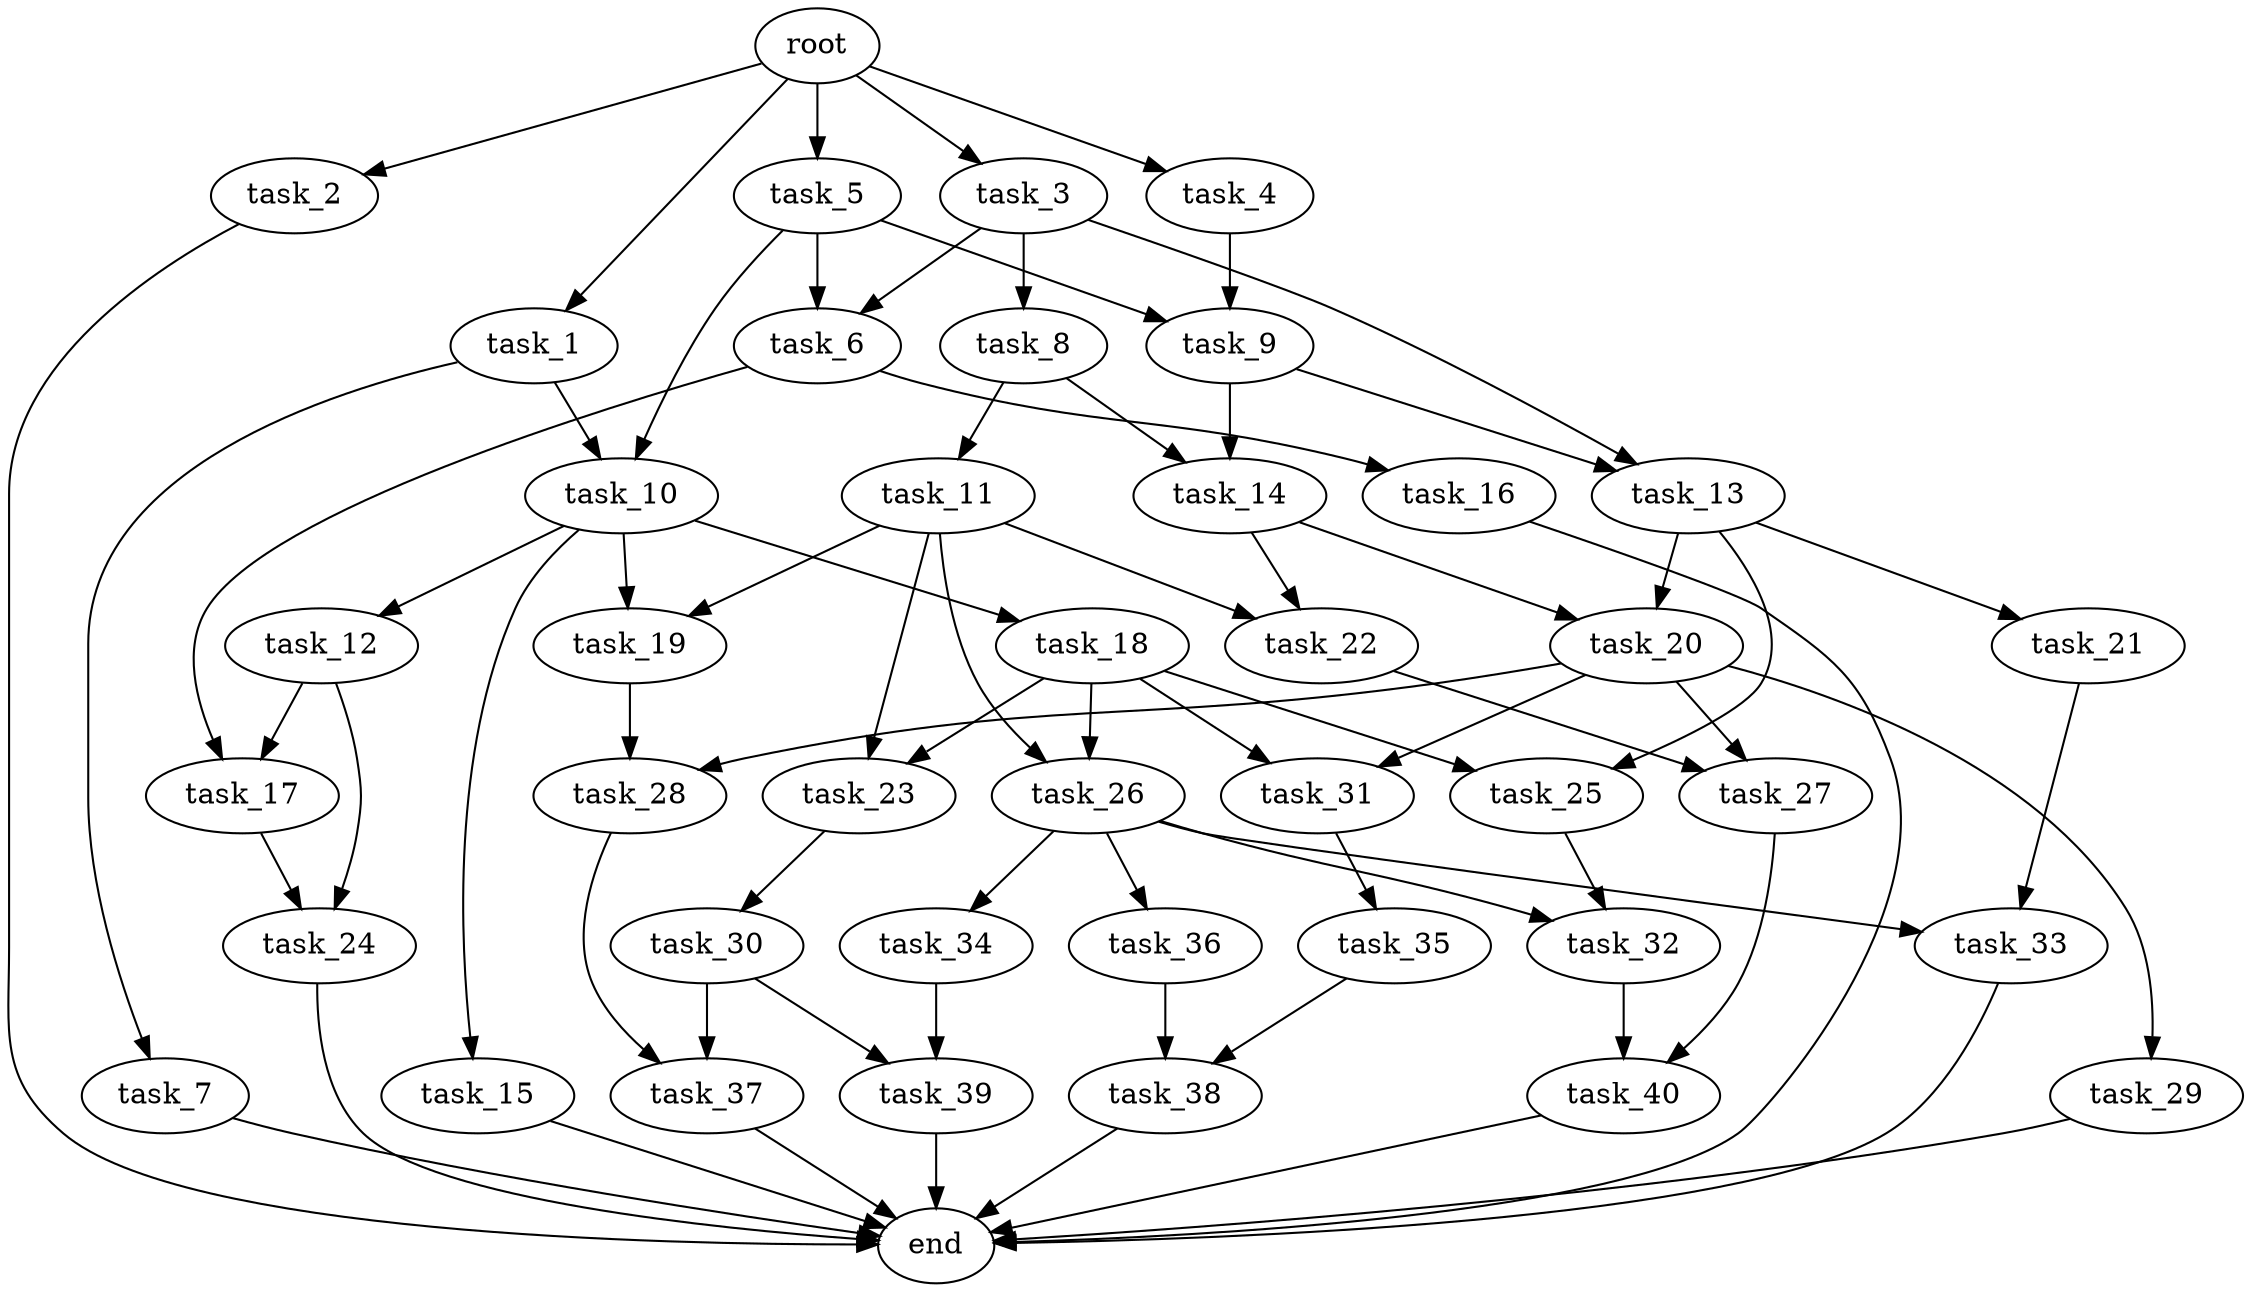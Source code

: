 digraph G {
  root [size="0.000000e+00"];
  task_1 [size="9.597667e+10"];
  task_2 [size="6.378421e+10"];
  task_3 [size="2.818408e+10"];
  task_4 [size="8.702293e+10"];
  task_5 [size="7.489594e+10"];
  task_6 [size="7.750933e+10"];
  task_7 [size="1.188401e+10"];
  task_8 [size="4.354009e+10"];
  task_9 [size="1.293882e+10"];
  task_10 [size="2.962647e+10"];
  task_11 [size="1.803746e+10"];
  task_12 [size="6.105540e+10"];
  task_13 [size="7.148875e+10"];
  task_14 [size="4.361751e+10"];
  task_15 [size="1.449161e+10"];
  task_16 [size="7.519621e+09"];
  task_17 [size="1.831034e+10"];
  task_18 [size="3.057077e+10"];
  task_19 [size="6.405745e+09"];
  task_20 [size="2.843937e+10"];
  task_21 [size="6.117731e+10"];
  task_22 [size="5.319443e+10"];
  task_23 [size="7.958581e+10"];
  task_24 [size="1.128566e+10"];
  task_25 [size="7.327656e+10"];
  task_26 [size="9.376671e+10"];
  task_27 [size="9.170449e+10"];
  task_28 [size="5.683951e+10"];
  task_29 [size="8.618861e+10"];
  task_30 [size="8.658545e+10"];
  task_31 [size="9.013860e+09"];
  task_32 [size="8.627146e+10"];
  task_33 [size="4.465689e+10"];
  task_34 [size="8.253998e+10"];
  task_35 [size="4.063106e+10"];
  task_36 [size="6.094494e+10"];
  task_37 [size="9.767666e+10"];
  task_38 [size="2.777573e+10"];
  task_39 [size="6.906856e+10"];
  task_40 [size="9.662542e+09"];
  end [size="0.000000e+00"];

  root -> task_1 [size="1.000000e-12"];
  root -> task_2 [size="1.000000e-12"];
  root -> task_3 [size="1.000000e-12"];
  root -> task_4 [size="1.000000e-12"];
  root -> task_5 [size="1.000000e-12"];
  task_1 -> task_7 [size="1.188401e+08"];
  task_1 -> task_10 [size="1.481323e+08"];
  task_2 -> end [size="1.000000e-12"];
  task_3 -> task_6 [size="3.875466e+08"];
  task_3 -> task_8 [size="4.354009e+08"];
  task_3 -> task_13 [size="3.574438e+08"];
  task_4 -> task_9 [size="6.469412e+07"];
  task_5 -> task_6 [size="3.875466e+08"];
  task_5 -> task_9 [size="6.469412e+07"];
  task_5 -> task_10 [size="1.481323e+08"];
  task_6 -> task_16 [size="7.519621e+07"];
  task_6 -> task_17 [size="9.155171e+07"];
  task_7 -> end [size="1.000000e-12"];
  task_8 -> task_11 [size="1.803746e+08"];
  task_8 -> task_14 [size="2.180876e+08"];
  task_9 -> task_13 [size="3.574438e+08"];
  task_9 -> task_14 [size="2.180876e+08"];
  task_10 -> task_12 [size="6.105540e+08"];
  task_10 -> task_15 [size="1.449161e+08"];
  task_10 -> task_18 [size="3.057077e+08"];
  task_10 -> task_19 [size="3.202872e+07"];
  task_11 -> task_19 [size="3.202872e+07"];
  task_11 -> task_22 [size="2.659722e+08"];
  task_11 -> task_23 [size="3.979291e+08"];
  task_11 -> task_26 [size="4.688336e+08"];
  task_12 -> task_17 [size="9.155171e+07"];
  task_12 -> task_24 [size="5.642831e+07"];
  task_13 -> task_20 [size="1.421968e+08"];
  task_13 -> task_21 [size="6.117731e+08"];
  task_13 -> task_25 [size="3.663828e+08"];
  task_14 -> task_20 [size="1.421968e+08"];
  task_14 -> task_22 [size="2.659722e+08"];
  task_15 -> end [size="1.000000e-12"];
  task_16 -> end [size="1.000000e-12"];
  task_17 -> task_24 [size="5.642831e+07"];
  task_18 -> task_23 [size="3.979291e+08"];
  task_18 -> task_25 [size="3.663828e+08"];
  task_18 -> task_26 [size="4.688336e+08"];
  task_18 -> task_31 [size="4.506930e+07"];
  task_19 -> task_28 [size="2.841976e+08"];
  task_20 -> task_27 [size="4.585224e+08"];
  task_20 -> task_28 [size="2.841976e+08"];
  task_20 -> task_29 [size="8.618861e+08"];
  task_20 -> task_31 [size="4.506930e+07"];
  task_21 -> task_33 [size="2.232844e+08"];
  task_22 -> task_27 [size="4.585224e+08"];
  task_23 -> task_30 [size="8.658545e+08"];
  task_24 -> end [size="1.000000e-12"];
  task_25 -> task_32 [size="4.313573e+08"];
  task_26 -> task_32 [size="4.313573e+08"];
  task_26 -> task_33 [size="2.232844e+08"];
  task_26 -> task_34 [size="8.253998e+08"];
  task_26 -> task_36 [size="6.094494e+08"];
  task_27 -> task_40 [size="4.831271e+07"];
  task_28 -> task_37 [size="4.883833e+08"];
  task_29 -> end [size="1.000000e-12"];
  task_30 -> task_37 [size="4.883833e+08"];
  task_30 -> task_39 [size="3.453428e+08"];
  task_31 -> task_35 [size="4.063106e+08"];
  task_32 -> task_40 [size="4.831271e+07"];
  task_33 -> end [size="1.000000e-12"];
  task_34 -> task_39 [size="3.453428e+08"];
  task_35 -> task_38 [size="1.388787e+08"];
  task_36 -> task_38 [size="1.388787e+08"];
  task_37 -> end [size="1.000000e-12"];
  task_38 -> end [size="1.000000e-12"];
  task_39 -> end [size="1.000000e-12"];
  task_40 -> end [size="1.000000e-12"];
}
